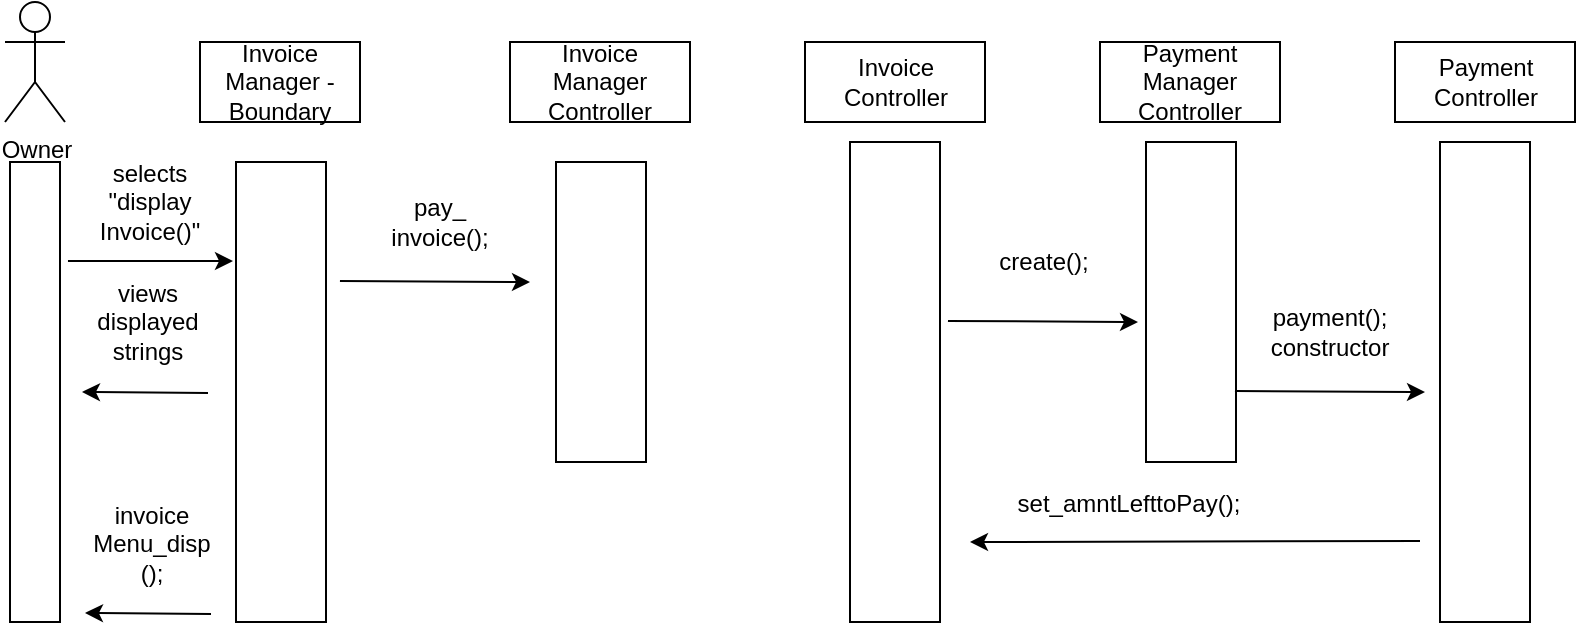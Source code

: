 <mxfile version="12.1.1" type="device" pages="1"><diagram id="P0AJ_tKeIYmWpB_PJLQ7" name="Page-1"><mxGraphModel dx="640" dy="309" grid="1" gridSize="10" guides="1" tooltips="1" connect="1" arrows="1" fold="1" page="1" pageScale="1" pageWidth="850" pageHeight="1100" math="0" shadow="0"><root><mxCell id="0"/><mxCell id="1" parent="0"/><mxCell id="lyzOT3NYY4EelGHXuprh-1" value="Owner" style="shape=umlActor;verticalLabelPosition=bottom;labelBackgroundColor=#ffffff;verticalAlign=top;html=1;outlineConnect=0;" parent="1" vertex="1"><mxGeometry x="27.5" y="10" width="30" height="60" as="geometry"/></mxCell><mxCell id="lyzOT3NYY4EelGHXuprh-3" value="Invoice Manager - Boundary" style="rounded=0;whiteSpace=wrap;html=1;" parent="1" vertex="1"><mxGeometry x="125" y="30" width="80" height="40" as="geometry"/></mxCell><mxCell id="lyzOT3NYY4EelGHXuprh-10" value="" style="endArrow=none;dashed=1;html=1;" parent="1" source="lyzOT3NYY4EelGHXuprh-21" edge="1"><mxGeometry width="50" height="50" relative="1" as="geometry"><mxPoint x="44.5" y="460" as="sourcePoint"/><mxPoint x="44.5" y="90" as="targetPoint"/></mxGeometry></mxCell><mxCell id="lyzOT3NYY4EelGHXuprh-21" value="" style="rounded=0;whiteSpace=wrap;html=1;" parent="1" vertex="1"><mxGeometry x="30" y="90" width="25" height="230" as="geometry"/></mxCell><mxCell id="lyzOT3NYY4EelGHXuprh-27" value="" style="rounded=0;whiteSpace=wrap;html=1;" parent="1" vertex="1"><mxGeometry x="143" y="90" width="45" height="230" as="geometry"/></mxCell><mxCell id="2L0ndJAzQF1lnuj0nKCO-2" value="Invoice Manager Controller" style="rounded=0;whiteSpace=wrap;html=1;" parent="1" vertex="1"><mxGeometry x="280" y="30" width="90" height="40" as="geometry"/></mxCell><mxCell id="2L0ndJAzQF1lnuj0nKCO-22" value="Invoice Controller" style="rounded=0;whiteSpace=wrap;html=1;" parent="1" vertex="1"><mxGeometry x="427.5" y="30" width="90" height="40" as="geometry"/></mxCell><mxCell id="2L0ndJAzQF1lnuj0nKCO-101" value="" style="endArrow=classic;html=1;" parent="1" edge="1"><mxGeometry width="50" height="50" relative="1" as="geometry"><mxPoint x="58.983" y="139.5" as="sourcePoint"/><mxPoint x="141.5" y="139.5" as="targetPoint"/></mxGeometry></mxCell><mxCell id="2L0ndJAzQF1lnuj0nKCO-102" value="selects &quot;display&lt;br&gt;Invoice()&quot;" style="text;html=1;strokeColor=none;fillColor=none;align=center;verticalAlign=middle;whiteSpace=wrap;rounded=0;" parent="1" vertex="1"><mxGeometry x="71" y="80" width="58" height="60" as="geometry"/></mxCell><mxCell id="2JpOnsefHWFq15yPvEk3-96" value="" style="endArrow=classic;html=1;" edge="1" parent="1"><mxGeometry width="50" height="50" relative="1" as="geometry"><mxPoint x="194.983" y="149.5" as="sourcePoint"/><mxPoint x="290" y="150" as="targetPoint"/></mxGeometry></mxCell><mxCell id="2JpOnsefHWFq15yPvEk3-97" value="" style="rounded=0;whiteSpace=wrap;html=1;" vertex="1" parent="1"><mxGeometry x="303" y="90" width="45" height="150" as="geometry"/></mxCell><mxCell id="2JpOnsefHWFq15yPvEk3-98" value="" style="rounded=0;whiteSpace=wrap;html=1;" vertex="1" parent="1"><mxGeometry x="450" y="80" width="45" height="240" as="geometry"/></mxCell><mxCell id="2JpOnsefHWFq15yPvEk3-100" value="pay_&lt;br&gt;invoice();" style="text;html=1;strokeColor=none;fillColor=none;align=center;verticalAlign=middle;whiteSpace=wrap;rounded=0;" vertex="1" parent="1"><mxGeometry x="216" y="100" width="58" height="40" as="geometry"/></mxCell><mxCell id="2JpOnsefHWFq15yPvEk3-106" value="" style="endArrow=classic;html=1;" edge="1" parent="1"><mxGeometry width="50" height="50" relative="1" as="geometry"><mxPoint x="129" y="205.5" as="sourcePoint"/><mxPoint x="66" y="205" as="targetPoint"/></mxGeometry></mxCell><mxCell id="2JpOnsefHWFq15yPvEk3-110" value="views displayed strings" style="text;html=1;strokeColor=none;fillColor=none;align=center;verticalAlign=middle;whiteSpace=wrap;rounded=0;" vertex="1" parent="1"><mxGeometry x="70" y="150" width="58" height="40" as="geometry"/></mxCell><mxCell id="2JpOnsefHWFq15yPvEk3-112" value="" style="endArrow=classic;html=1;" edge="1" parent="1"><mxGeometry width="50" height="50" relative="1" as="geometry"><mxPoint x="130.5" y="316" as="sourcePoint"/><mxPoint x="67.5" y="315.5" as="targetPoint"/></mxGeometry></mxCell><mxCell id="2JpOnsefHWFq15yPvEk3-113" value="invoice&lt;br&gt;Menu_disp&lt;br&gt;();" style="text;html=1;strokeColor=none;fillColor=none;align=center;verticalAlign=middle;whiteSpace=wrap;rounded=0;" vertex="1" parent="1"><mxGeometry x="71.5" y="260.5" width="58" height="40" as="geometry"/></mxCell><mxCell id="2JpOnsefHWFq15yPvEk3-114" value="Payment Manager Controller" style="rounded=0;whiteSpace=wrap;html=1;" vertex="1" parent="1"><mxGeometry x="575" y="30" width="90" height="40" as="geometry"/></mxCell><mxCell id="2JpOnsefHWFq15yPvEk3-115" value="Payment Controller" style="rounded=0;whiteSpace=wrap;html=1;" vertex="1" parent="1"><mxGeometry x="722.5" y="30" width="90" height="40" as="geometry"/></mxCell><mxCell id="2JpOnsefHWFq15yPvEk3-116" value="" style="rounded=0;whiteSpace=wrap;html=1;" vertex="1" parent="1"><mxGeometry x="598" y="80" width="45" height="160" as="geometry"/></mxCell><mxCell id="2JpOnsefHWFq15yPvEk3-117" value="" style="rounded=0;whiteSpace=wrap;html=1;" vertex="1" parent="1"><mxGeometry x="745" y="80" width="45" height="240" as="geometry"/></mxCell><mxCell id="2JpOnsefHWFq15yPvEk3-118" value="" style="endArrow=classic;html=1;" edge="1" parent="1"><mxGeometry width="50" height="50" relative="1" as="geometry"><mxPoint x="498.983" y="169.5" as="sourcePoint"/><mxPoint x="594" y="170" as="targetPoint"/></mxGeometry></mxCell><mxCell id="2JpOnsefHWFq15yPvEk3-119" value="create();" style="text;html=1;strokeColor=none;fillColor=none;align=center;verticalAlign=middle;whiteSpace=wrap;rounded=0;" vertex="1" parent="1"><mxGeometry x="517.5" y="125" width="58" height="30" as="geometry"/></mxCell><mxCell id="2JpOnsefHWFq15yPvEk3-120" value="" style="endArrow=classic;html=1;" edge="1" parent="1"><mxGeometry width="50" height="50" relative="1" as="geometry"><mxPoint x="642.483" y="204.5" as="sourcePoint"/><mxPoint x="737.5" y="205" as="targetPoint"/></mxGeometry></mxCell><mxCell id="2JpOnsefHWFq15yPvEk3-121" value="payment();&lt;br&gt;constructor" style="text;html=1;strokeColor=none;fillColor=none;align=center;verticalAlign=middle;whiteSpace=wrap;rounded=0;" vertex="1" parent="1"><mxGeometry x="661" y="160" width="58" height="30" as="geometry"/></mxCell><mxCell id="2JpOnsefHWFq15yPvEk3-122" value="" style="endArrow=classic;html=1;" edge="1" parent="1"><mxGeometry width="50" height="50" relative="1" as="geometry"><mxPoint x="735" y="279.5" as="sourcePoint"/><mxPoint x="510" y="280" as="targetPoint"/></mxGeometry></mxCell><mxCell id="2JpOnsefHWFq15yPvEk3-123" value="set_amntLefttoPay();" style="text;html=1;strokeColor=none;fillColor=none;align=center;verticalAlign=middle;whiteSpace=wrap;rounded=0;" vertex="1" parent="1"><mxGeometry x="530" y="250" width="119" height="21" as="geometry"/></mxCell></root></mxGraphModel></diagram></mxfile>